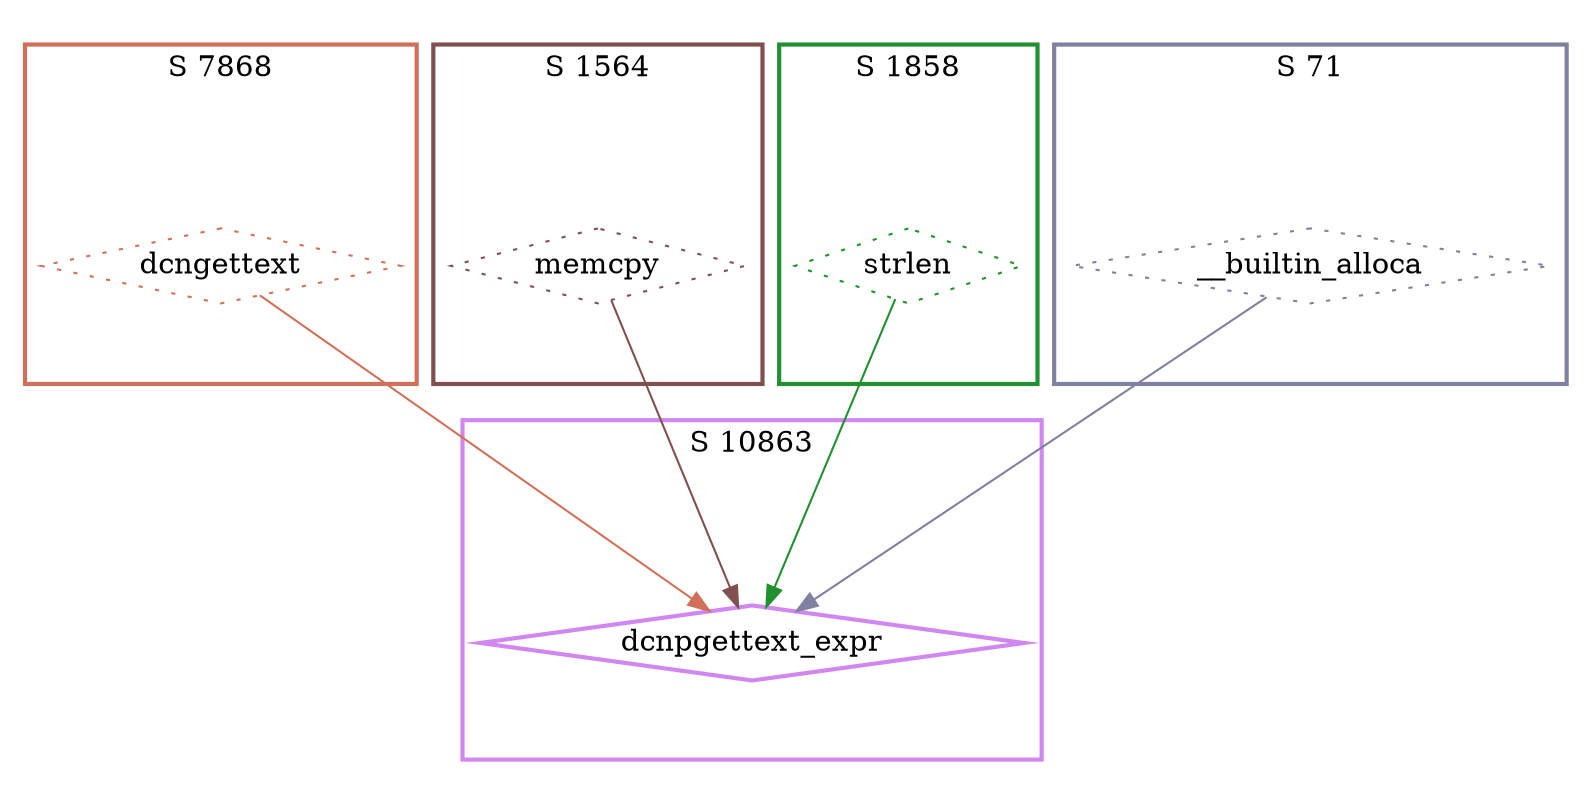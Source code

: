 digraph G {
  ratio=0.500000;
  "UV dcngettext (7868)" [shape=diamond, label="dcngettext", color="#D07058",
                          style=dotted];
  "UV memcpy (1564)" [shape=diamond, label="memcpy", color="#805050",
                      style=dotted];
  "UV strlen (1858)" [shape=diamond, label="strlen", color="#209030",
                      style=dotted];
  "UV __builtin_alloca (71)" [shape=diamond, label="__builtin_alloca",
                              color="#8080A0", style=dotted];
  "UV dcnpgettext_expr (10863)" [shape=diamond, label="dcnpgettext_expr",
                                 color="#D088F0", style=bold];
  
  subgraph cluster_10863 { label="S 10863";
    color="#D088F0";
    style=bold;
    "UV dcnpgettext_expr (10863)"; };
  subgraph cluster_71 { label="S 71";
    color="#8080A0";
    style=bold;
    "UV __builtin_alloca (71)"; };
  subgraph cluster_1564 { label="S 1564";
    color="#805050";
    style=bold;
    "UV memcpy (1564)"; };
  subgraph cluster_7868 { label="S 7868";
    color="#D07058";
    style=bold;
    "UV dcngettext (7868)"; };
  subgraph cluster_1858 { label="S 1858";
    color="#209030";
    style=bold;
    "UV strlen (1858)"; };
  
  "UV dcngettext (7868)" -> "UV dcnpgettext_expr (10863)" [color="#D07058"];
  "UV memcpy (1564)" -> "UV dcnpgettext_expr (10863)" [color="#805050"];
  "UV strlen (1858)" -> "UV dcnpgettext_expr (10863)" [color="#209030"];
  "UV __builtin_alloca (71)" -> "UV dcnpgettext_expr (10863)" [color="#8080A0"];
  
  }